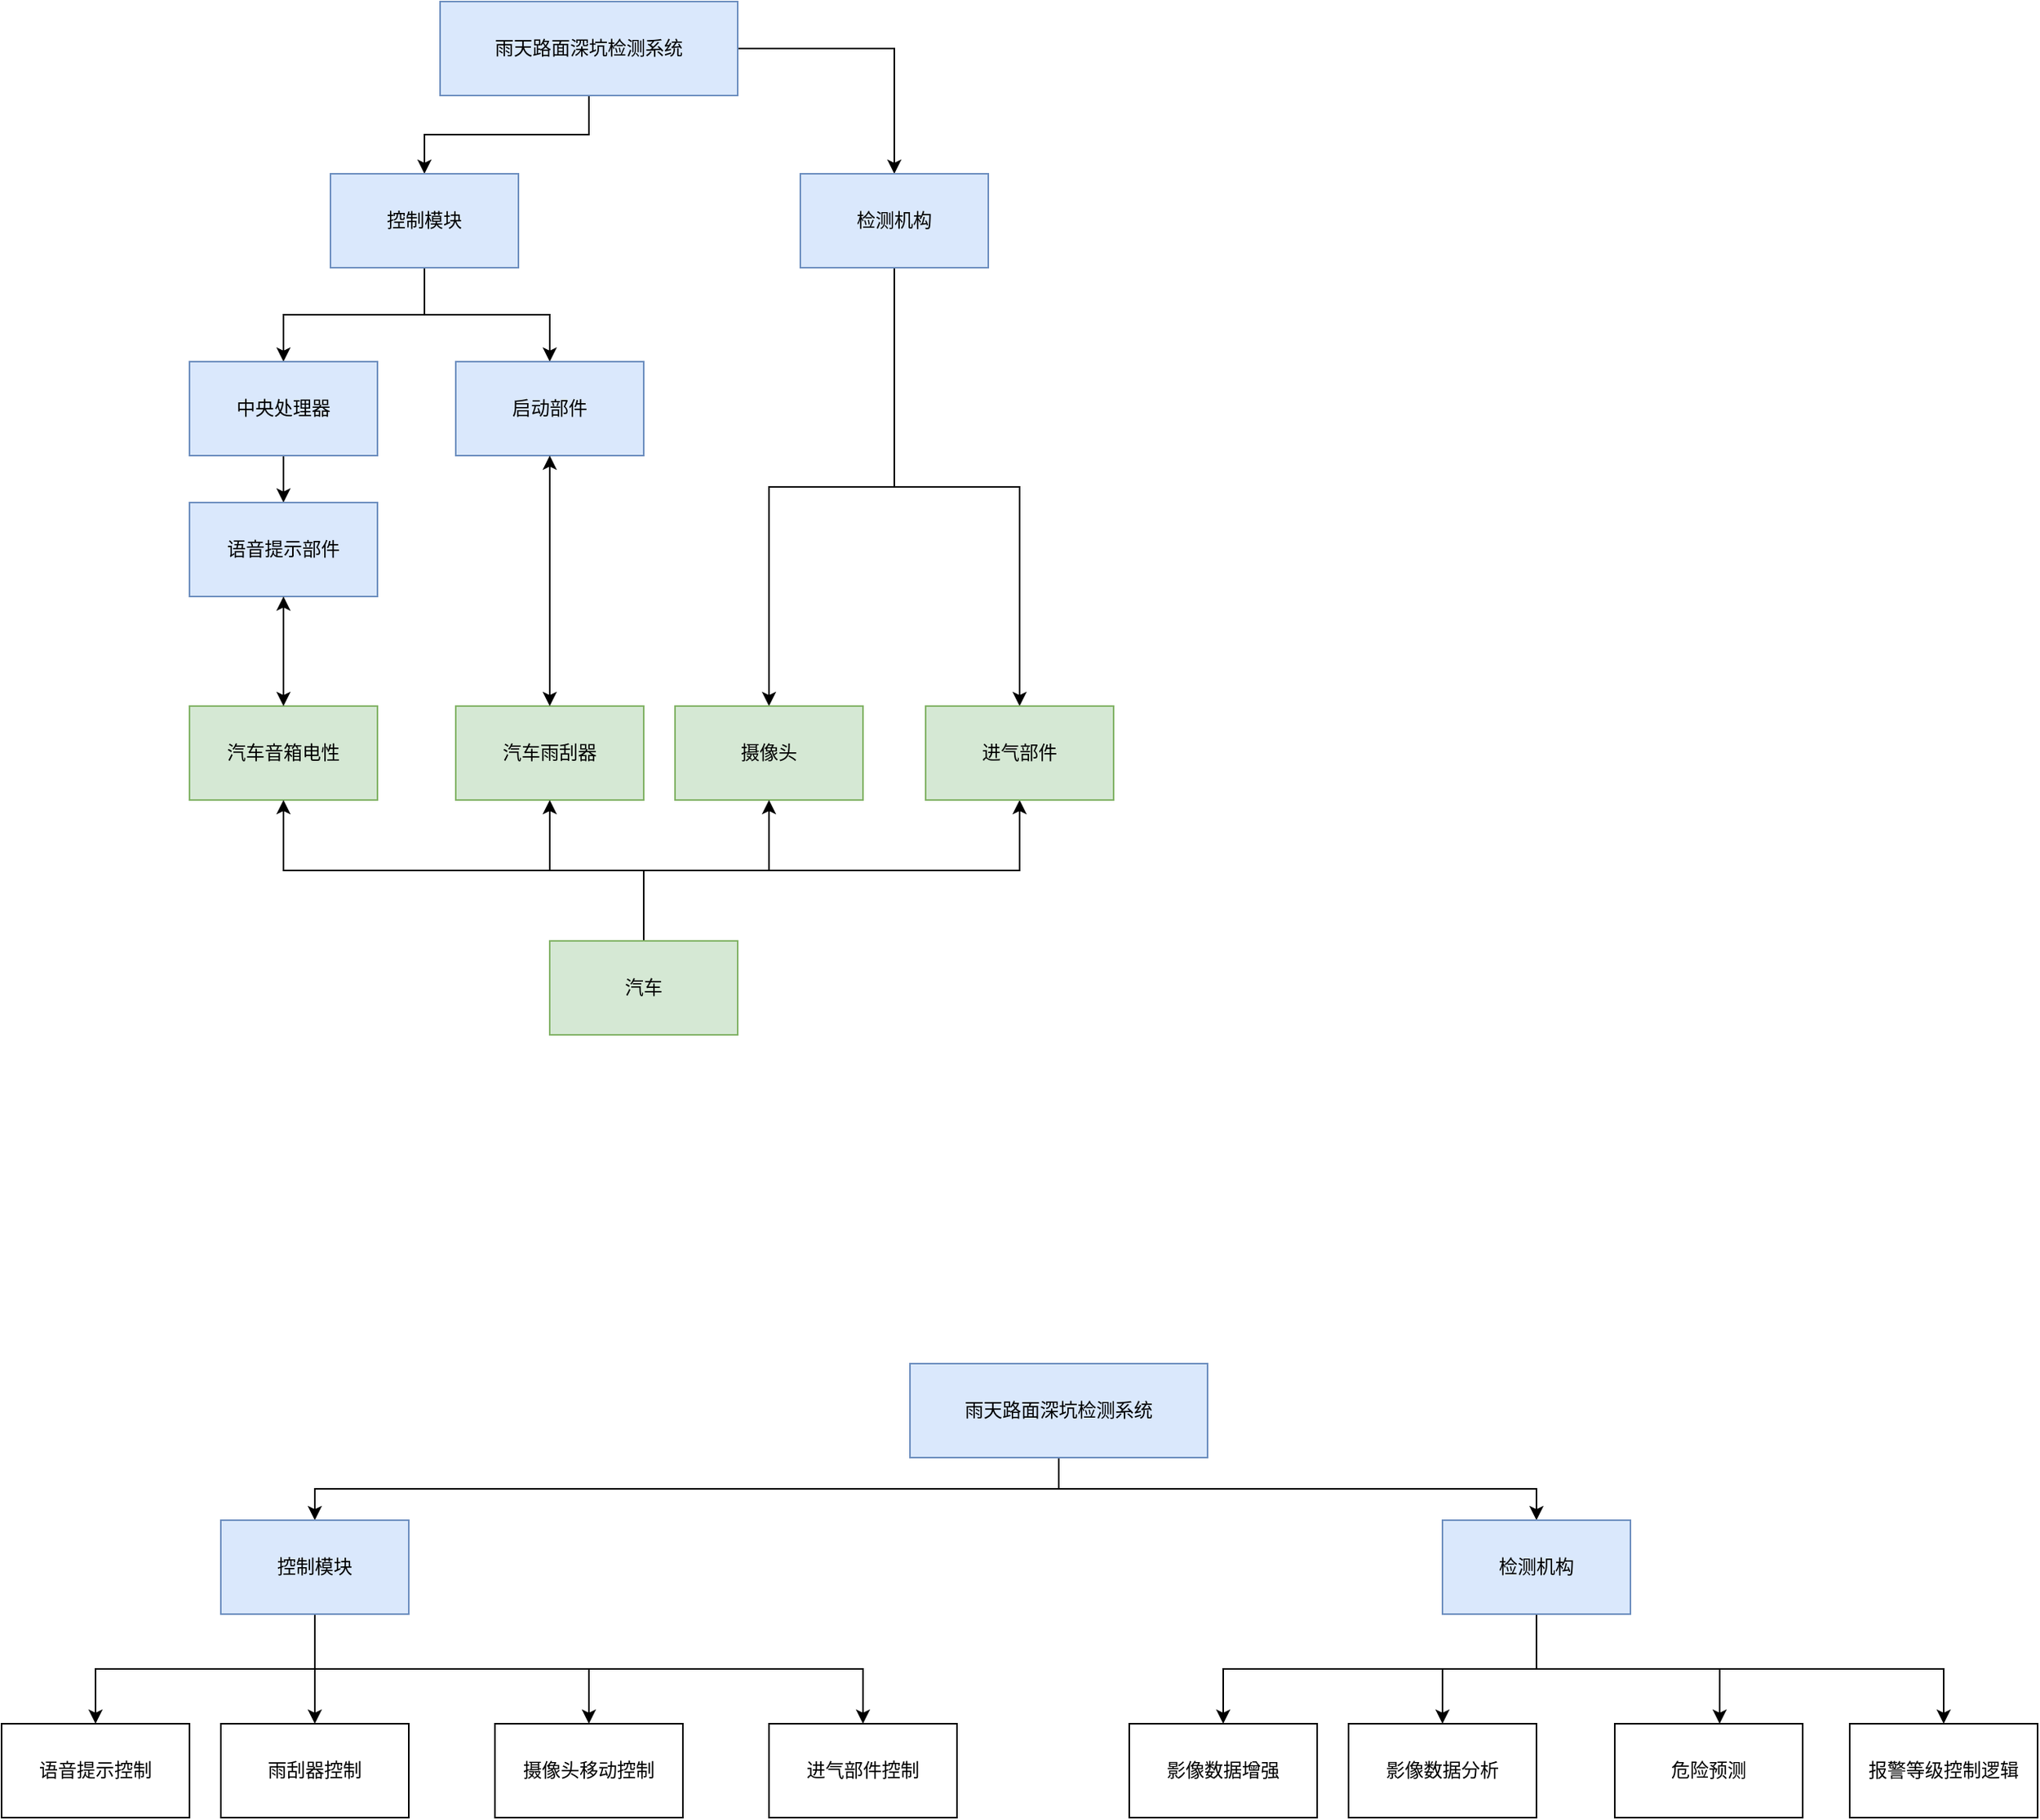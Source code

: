 <mxfile version="20.8.20" type="github">
  <diagram name="第 1 页" id="1UepaLrcdRGTGlDyjXf0">
    <mxGraphModel dx="2420" dy="1224" grid="1" gridSize="10" guides="1" tooltips="1" connect="1" arrows="1" fold="1" page="1" pageScale="1" pageWidth="827" pageHeight="1169" math="0" shadow="0">
      <root>
        <mxCell id="0" />
        <mxCell id="1" parent="0" />
        <mxCell id="zBVHz-Jnh63N-da_ZJx6-4" style="edgeStyle=orthogonalEdgeStyle;rounded=0;orthogonalLoop=1;jettySize=auto;html=1;entryX=0.5;entryY=0;entryDx=0;entryDy=0;" parent="1" source="zBVHz-Jnh63N-da_ZJx6-1" target="zBVHz-Jnh63N-da_ZJx6-2" edge="1">
          <mxGeometry relative="1" as="geometry" />
        </mxCell>
        <mxCell id="zBVHz-Jnh63N-da_ZJx6-5" style="edgeStyle=orthogonalEdgeStyle;rounded=0;orthogonalLoop=1;jettySize=auto;html=1;entryX=0.5;entryY=0;entryDx=0;entryDy=0;" parent="1" source="zBVHz-Jnh63N-da_ZJx6-1" target="zBVHz-Jnh63N-da_ZJx6-3" edge="1">
          <mxGeometry relative="1" as="geometry" />
        </mxCell>
        <mxCell id="zBVHz-Jnh63N-da_ZJx6-1" value="雨天路面深坑检测系统 &lt;br/&gt;" style="rounded=0;whiteSpace=wrap;html=1;fillColor=#dae8fc;strokeColor=#6c8ebf;" parent="1" vertex="1">
          <mxGeometry x="330" y="90" width="190" height="60" as="geometry" />
        </mxCell>
        <mxCell id="zBVHz-Jnh63N-da_ZJx6-8" style="edgeStyle=orthogonalEdgeStyle;rounded=0;orthogonalLoop=1;jettySize=auto;html=1;entryX=0.5;entryY=0;entryDx=0;entryDy=0;" parent="1" source="zBVHz-Jnh63N-da_ZJx6-2" target="zBVHz-Jnh63N-da_ZJx6-6" edge="1">
          <mxGeometry relative="1" as="geometry" />
        </mxCell>
        <mxCell id="zBVHz-Jnh63N-da_ZJx6-9" style="edgeStyle=orthogonalEdgeStyle;rounded=0;orthogonalLoop=1;jettySize=auto;html=1;entryX=0.5;entryY=0;entryDx=0;entryDy=0;" parent="1" source="zBVHz-Jnh63N-da_ZJx6-2" target="zBVHz-Jnh63N-da_ZJx6-7" edge="1">
          <mxGeometry relative="1" as="geometry" />
        </mxCell>
        <mxCell id="zBVHz-Jnh63N-da_ZJx6-2" value="控制模块" style="rounded=0;whiteSpace=wrap;html=1;fillColor=#dae8fc;strokeColor=#6c8ebf;" parent="1" vertex="1">
          <mxGeometry x="260" y="200" width="120" height="60" as="geometry" />
        </mxCell>
        <mxCell id="nNTABmxnSOZNSG_NIrNf-2" style="edgeStyle=orthogonalEdgeStyle;rounded=0;orthogonalLoop=1;jettySize=auto;html=1;" edge="1" parent="1" source="zBVHz-Jnh63N-da_ZJx6-3" target="zBVHz-Jnh63N-da_ZJx6-11">
          <mxGeometry relative="1" as="geometry" />
        </mxCell>
        <mxCell id="nNTABmxnSOZNSG_NIrNf-3" style="edgeStyle=orthogonalEdgeStyle;rounded=0;orthogonalLoop=1;jettySize=auto;html=1;entryX=0.5;entryY=0;entryDx=0;entryDy=0;" edge="1" parent="1" source="zBVHz-Jnh63N-da_ZJx6-3" target="nNTABmxnSOZNSG_NIrNf-1">
          <mxGeometry relative="1" as="geometry" />
        </mxCell>
        <mxCell id="zBVHz-Jnh63N-da_ZJx6-3" value="检测机构 " style="rounded=0;whiteSpace=wrap;html=1;fillColor=#dae8fc;strokeColor=#6c8ebf;" parent="1" vertex="1">
          <mxGeometry x="560" y="200" width="120" height="60" as="geometry" />
        </mxCell>
        <mxCell id="zBVHz-Jnh63N-da_ZJx6-16" style="edgeStyle=orthogonalEdgeStyle;rounded=0;orthogonalLoop=1;jettySize=auto;html=1;" parent="1" source="zBVHz-Jnh63N-da_ZJx6-6" target="zBVHz-Jnh63N-da_ZJx6-15" edge="1">
          <mxGeometry relative="1" as="geometry" />
        </mxCell>
        <mxCell id="zBVHz-Jnh63N-da_ZJx6-6" value="中央处理器" style="rounded=0;whiteSpace=wrap;html=1;fillColor=#dae8fc;strokeColor=#6c8ebf;" parent="1" vertex="1">
          <mxGeometry x="170" y="320" width="120" height="60" as="geometry" />
        </mxCell>
        <mxCell id="zBVHz-Jnh63N-da_ZJx6-7" value="启动部件 " style="rounded=0;whiteSpace=wrap;html=1;fillColor=#dae8fc;strokeColor=#6c8ebf;" parent="1" vertex="1">
          <mxGeometry x="340" y="320" width="120" height="60" as="geometry" />
        </mxCell>
        <mxCell id="zBVHz-Jnh63N-da_ZJx6-10" value="汽车雨刮器 &lt;br/&gt;" style="rounded=0;whiteSpace=wrap;html=1;fillColor=#d5e8d4;strokeColor=#82b366;" parent="1" vertex="1">
          <mxGeometry x="340" y="540" width="120" height="60" as="geometry" />
        </mxCell>
        <mxCell id="zBVHz-Jnh63N-da_ZJx6-11" value="摄像头" style="rounded=0;whiteSpace=wrap;html=1;fillColor=#d5e8d4;strokeColor=#82b366;" parent="1" vertex="1">
          <mxGeometry x="480" y="540" width="120" height="60" as="geometry" />
        </mxCell>
        <mxCell id="zBVHz-Jnh63N-da_ZJx6-13" value="汽车音箱电性 " style="rounded=0;whiteSpace=wrap;html=1;fillColor=#d5e8d4;strokeColor=#82b366;" parent="1" vertex="1">
          <mxGeometry x="170" y="540" width="120" height="60" as="geometry" />
        </mxCell>
        <mxCell id="zBVHz-Jnh63N-da_ZJx6-17" style="edgeStyle=orthogonalEdgeStyle;rounded=0;orthogonalLoop=1;jettySize=auto;html=1;entryX=0.5;entryY=1;entryDx=0;entryDy=0;exitX=0.5;exitY=0;exitDx=0;exitDy=0;exitPerimeter=0;" parent="1" source="zBVHz-Jnh63N-da_ZJx6-14" target="zBVHz-Jnh63N-da_ZJx6-13" edge="1">
          <mxGeometry relative="1" as="geometry" />
        </mxCell>
        <mxCell id="zBVHz-Jnh63N-da_ZJx6-19" style="edgeStyle=orthogonalEdgeStyle;rounded=0;orthogonalLoop=1;jettySize=auto;html=1;entryX=0.5;entryY=1;entryDx=0;entryDy=0;" parent="1" source="zBVHz-Jnh63N-da_ZJx6-14" target="zBVHz-Jnh63N-da_ZJx6-10" edge="1">
          <mxGeometry relative="1" as="geometry" />
        </mxCell>
        <mxCell id="nNTABmxnSOZNSG_NIrNf-4" style="edgeStyle=orthogonalEdgeStyle;rounded=0;orthogonalLoop=1;jettySize=auto;html=1;exitX=0.5;exitY=0;exitDx=0;exitDy=0;" edge="1" parent="1" source="zBVHz-Jnh63N-da_ZJx6-14" target="zBVHz-Jnh63N-da_ZJx6-11">
          <mxGeometry relative="1" as="geometry" />
        </mxCell>
        <mxCell id="nNTABmxnSOZNSG_NIrNf-5" style="edgeStyle=orthogonalEdgeStyle;rounded=0;orthogonalLoop=1;jettySize=auto;html=1;entryX=0.5;entryY=1;entryDx=0;entryDy=0;exitX=0.5;exitY=0;exitDx=0;exitDy=0;" edge="1" parent="1" source="zBVHz-Jnh63N-da_ZJx6-14" target="nNTABmxnSOZNSG_NIrNf-1">
          <mxGeometry relative="1" as="geometry" />
        </mxCell>
        <mxCell id="zBVHz-Jnh63N-da_ZJx6-14" value="汽车" style="rounded=0;whiteSpace=wrap;html=1;fillColor=#d5e8d4;strokeColor=#82b366;" parent="1" vertex="1">
          <mxGeometry x="400" y="690" width="120" height="60" as="geometry" />
        </mxCell>
        <mxCell id="zBVHz-Jnh63N-da_ZJx6-15" value="语音提示部件" style="rounded=0;whiteSpace=wrap;html=1;fillColor=#dae8fc;strokeColor=#6c8ebf;" parent="1" vertex="1">
          <mxGeometry x="170" y="410" width="120" height="60" as="geometry" />
        </mxCell>
        <mxCell id="zBVHz-Jnh63N-da_ZJx6-20" value="" style="endArrow=classic;startArrow=classic;html=1;rounded=0;exitX=0.5;exitY=0;exitDx=0;exitDy=0;entryX=0.5;entryY=1;entryDx=0;entryDy=0;" parent="1" source="zBVHz-Jnh63N-da_ZJx6-10" target="zBVHz-Jnh63N-da_ZJx6-7" edge="1">
          <mxGeometry width="50" height="50" relative="1" as="geometry">
            <mxPoint x="410" y="550" as="sourcePoint" />
            <mxPoint x="460" y="500" as="targetPoint" />
          </mxGeometry>
        </mxCell>
        <mxCell id="zBVHz-Jnh63N-da_ZJx6-22" value="" style="endArrow=classic;startArrow=classic;html=1;rounded=0;entryX=0.5;entryY=1;entryDx=0;entryDy=0;" parent="1" source="zBVHz-Jnh63N-da_ZJx6-13" target="zBVHz-Jnh63N-da_ZJx6-15" edge="1">
          <mxGeometry width="50" height="50" relative="1" as="geometry">
            <mxPoint x="140" y="560" as="sourcePoint" />
            <mxPoint x="190" y="510" as="targetPoint" />
          </mxGeometry>
        </mxCell>
        <mxCell id="nNTABmxnSOZNSG_NIrNf-1" value="进气部件 &lt;br/&gt;" style="rounded=0;whiteSpace=wrap;html=1;fillColor=#d5e8d4;strokeColor=#82b366;" vertex="1" parent="1">
          <mxGeometry x="640" y="540" width="120" height="60" as="geometry" />
        </mxCell>
        <mxCell id="nNTABmxnSOZNSG_NIrNf-7" style="edgeStyle=orthogonalEdgeStyle;rounded=0;orthogonalLoop=1;jettySize=auto;html=1;entryX=0.5;entryY=0;entryDx=0;entryDy=0;exitX=0.5;exitY=1;exitDx=0;exitDy=0;" edge="1" source="nNTABmxnSOZNSG_NIrNf-9" target="nNTABmxnSOZNSG_NIrNf-10" parent="1">
          <mxGeometry relative="1" as="geometry" />
        </mxCell>
        <mxCell id="nNTABmxnSOZNSG_NIrNf-8" style="edgeStyle=orthogonalEdgeStyle;rounded=0;orthogonalLoop=1;jettySize=auto;html=1;entryX=0.5;entryY=0;entryDx=0;entryDy=0;exitX=0.5;exitY=1;exitDx=0;exitDy=0;" edge="1" source="nNTABmxnSOZNSG_NIrNf-9" target="nNTABmxnSOZNSG_NIrNf-11" parent="1">
          <mxGeometry relative="1" as="geometry" />
        </mxCell>
        <mxCell id="nNTABmxnSOZNSG_NIrNf-9" value="雨天路面深坑检测系统 &lt;br/&gt;" style="rounded=0;whiteSpace=wrap;html=1;fillColor=#dae8fc;strokeColor=#6c8ebf;" vertex="1" parent="1">
          <mxGeometry x="630" y="960" width="190" height="60" as="geometry" />
        </mxCell>
        <mxCell id="nNTABmxnSOZNSG_NIrNf-21" style="edgeStyle=orthogonalEdgeStyle;rounded=0;orthogonalLoop=1;jettySize=auto;html=1;entryX=0.5;entryY=0;entryDx=0;entryDy=0;exitX=0.5;exitY=1;exitDx=0;exitDy=0;" edge="1" parent="1" source="nNTABmxnSOZNSG_NIrNf-10" target="nNTABmxnSOZNSG_NIrNf-12">
          <mxGeometry relative="1" as="geometry" />
        </mxCell>
        <mxCell id="nNTABmxnSOZNSG_NIrNf-22" style="edgeStyle=orthogonalEdgeStyle;rounded=0;orthogonalLoop=1;jettySize=auto;html=1;entryX=0.5;entryY=0;entryDx=0;entryDy=0;" edge="1" parent="1" source="nNTABmxnSOZNSG_NIrNf-10" target="nNTABmxnSOZNSG_NIrNf-13">
          <mxGeometry relative="1" as="geometry" />
        </mxCell>
        <mxCell id="nNTABmxnSOZNSG_NIrNf-23" style="edgeStyle=orthogonalEdgeStyle;rounded=0;orthogonalLoop=1;jettySize=auto;html=1;entryX=0.5;entryY=0;entryDx=0;entryDy=0;exitX=0.5;exitY=1;exitDx=0;exitDy=0;" edge="1" parent="1" source="nNTABmxnSOZNSG_NIrNf-10" target="nNTABmxnSOZNSG_NIrNf-14">
          <mxGeometry relative="1" as="geometry" />
        </mxCell>
        <mxCell id="nNTABmxnSOZNSG_NIrNf-24" style="edgeStyle=orthogonalEdgeStyle;rounded=0;orthogonalLoop=1;jettySize=auto;html=1;entryX=0.5;entryY=0;entryDx=0;entryDy=0;exitX=0.5;exitY=1;exitDx=0;exitDy=0;" edge="1" parent="1" source="nNTABmxnSOZNSG_NIrNf-10" target="nNTABmxnSOZNSG_NIrNf-15">
          <mxGeometry relative="1" as="geometry" />
        </mxCell>
        <mxCell id="nNTABmxnSOZNSG_NIrNf-10" value="控制模块" style="rounded=0;whiteSpace=wrap;html=1;fillColor=#dae8fc;strokeColor=#6c8ebf;" vertex="1" parent="1">
          <mxGeometry x="190" y="1060" width="120" height="60" as="geometry" />
        </mxCell>
        <mxCell id="nNTABmxnSOZNSG_NIrNf-20" style="edgeStyle=orthogonalEdgeStyle;rounded=0;orthogonalLoop=1;jettySize=auto;html=1;entryX=0.5;entryY=0;entryDx=0;entryDy=0;exitX=0.5;exitY=1;exitDx=0;exitDy=0;" edge="1" parent="1" source="nNTABmxnSOZNSG_NIrNf-11" target="nNTABmxnSOZNSG_NIrNf-16">
          <mxGeometry relative="1" as="geometry" />
        </mxCell>
        <mxCell id="nNTABmxnSOZNSG_NIrNf-25" style="edgeStyle=orthogonalEdgeStyle;rounded=0;orthogonalLoop=1;jettySize=auto;html=1;" edge="1" parent="1" source="nNTABmxnSOZNSG_NIrNf-11" target="nNTABmxnSOZNSG_NIrNf-17">
          <mxGeometry relative="1" as="geometry" />
        </mxCell>
        <mxCell id="nNTABmxnSOZNSG_NIrNf-26" style="edgeStyle=orthogonalEdgeStyle;rounded=0;orthogonalLoop=1;jettySize=auto;html=1;entryX=0.558;entryY=0;entryDx=0;entryDy=0;entryPerimeter=0;" edge="1" parent="1" source="nNTABmxnSOZNSG_NIrNf-11" target="nNTABmxnSOZNSG_NIrNf-18">
          <mxGeometry relative="1" as="geometry" />
        </mxCell>
        <mxCell id="nNTABmxnSOZNSG_NIrNf-27" style="edgeStyle=orthogonalEdgeStyle;rounded=0;orthogonalLoop=1;jettySize=auto;html=1;exitX=0.5;exitY=1;exitDx=0;exitDy=0;" edge="1" parent="1" source="nNTABmxnSOZNSG_NIrNf-11" target="nNTABmxnSOZNSG_NIrNf-19">
          <mxGeometry relative="1" as="geometry" />
        </mxCell>
        <mxCell id="nNTABmxnSOZNSG_NIrNf-11" value="检测机构 " style="rounded=0;whiteSpace=wrap;html=1;fillColor=#dae8fc;strokeColor=#6c8ebf;" vertex="1" parent="1">
          <mxGeometry x="970" y="1060" width="120" height="60" as="geometry" />
        </mxCell>
        <mxCell id="nNTABmxnSOZNSG_NIrNf-12" value="语音提示控制" style="rounded=0;whiteSpace=wrap;html=1;" vertex="1" parent="1">
          <mxGeometry x="50" y="1190" width="120" height="60" as="geometry" />
        </mxCell>
        <mxCell id="nNTABmxnSOZNSG_NIrNf-13" value="雨刮器控制" style="rounded=0;whiteSpace=wrap;html=1;" vertex="1" parent="1">
          <mxGeometry x="190" y="1190" width="120" height="60" as="geometry" />
        </mxCell>
        <mxCell id="nNTABmxnSOZNSG_NIrNf-14" value="摄像头移动控制" style="rounded=0;whiteSpace=wrap;html=1;" vertex="1" parent="1">
          <mxGeometry x="365" y="1190" width="120" height="60" as="geometry" />
        </mxCell>
        <mxCell id="nNTABmxnSOZNSG_NIrNf-15" value="进气部件控制" style="rounded=0;whiteSpace=wrap;html=1;" vertex="1" parent="1">
          <mxGeometry x="540" y="1190" width="120" height="60" as="geometry" />
        </mxCell>
        <mxCell id="nNTABmxnSOZNSG_NIrNf-16" value="影像数据增强" style="rounded=0;whiteSpace=wrap;html=1;" vertex="1" parent="1">
          <mxGeometry x="770" y="1190" width="120" height="60" as="geometry" />
        </mxCell>
        <mxCell id="nNTABmxnSOZNSG_NIrNf-17" value="影像数据分析" style="rounded=0;whiteSpace=wrap;html=1;" vertex="1" parent="1">
          <mxGeometry x="910" y="1190" width="120" height="60" as="geometry" />
        </mxCell>
        <mxCell id="nNTABmxnSOZNSG_NIrNf-18" value="危险预测" style="rounded=0;whiteSpace=wrap;html=1;" vertex="1" parent="1">
          <mxGeometry x="1080" y="1190" width="120" height="60" as="geometry" />
        </mxCell>
        <mxCell id="nNTABmxnSOZNSG_NIrNf-19" value="报警等级控制逻辑" style="rounded=0;whiteSpace=wrap;html=1;" vertex="1" parent="1">
          <mxGeometry x="1230" y="1190" width="120" height="60" as="geometry" />
        </mxCell>
      </root>
    </mxGraphModel>
  </diagram>
</mxfile>
